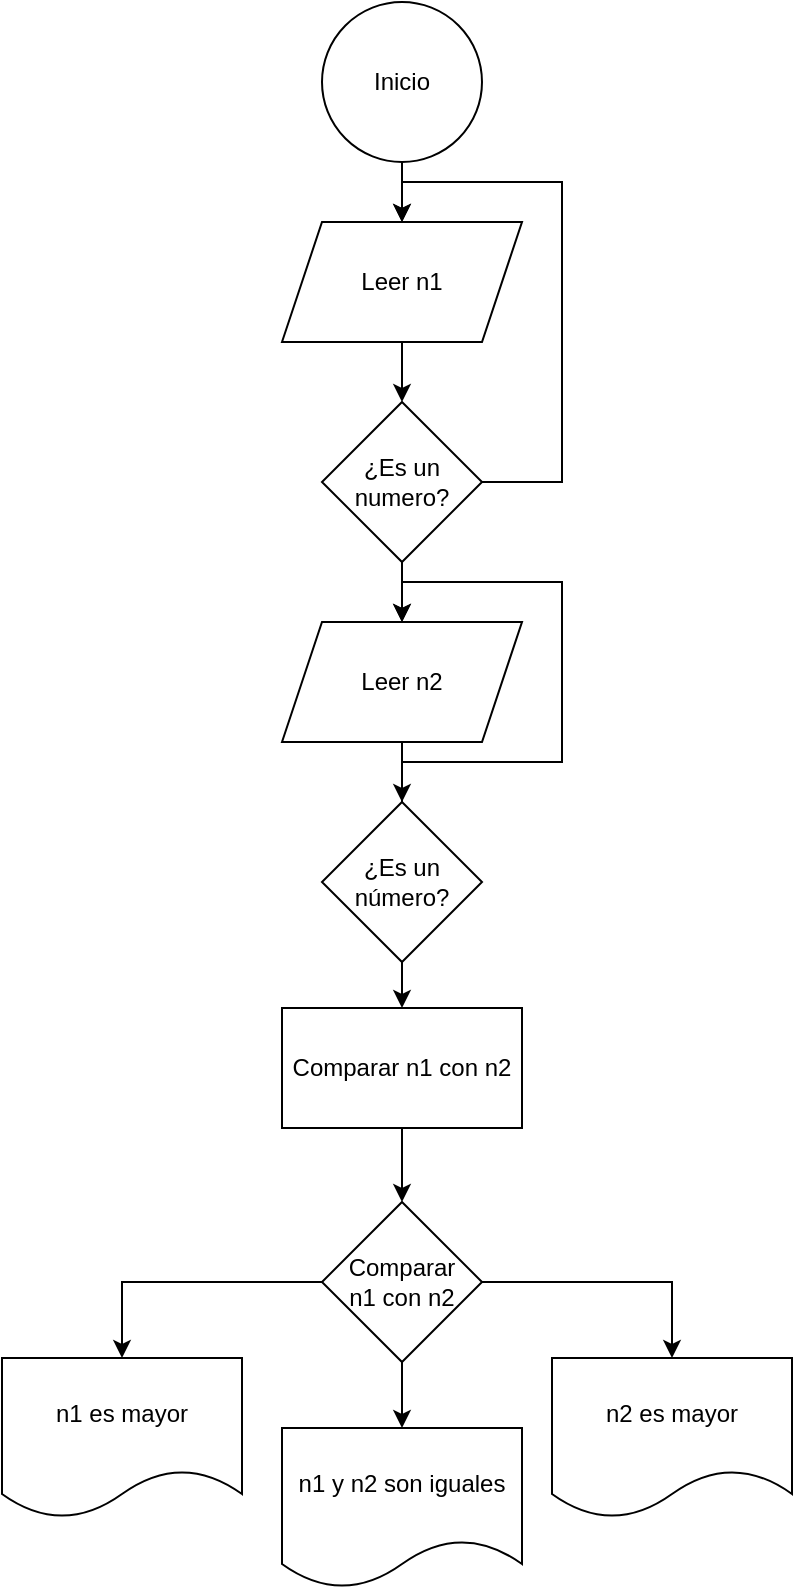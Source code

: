 <mxfile version="13.7.9" type="device"><diagram id="C5RBs43oDa-KdzZeNtuy" name="Page-1"><mxGraphModel dx="1422" dy="822" grid="1" gridSize="10" guides="1" tooltips="1" connect="1" arrows="1" fold="1" page="1" pageScale="1" pageWidth="827" pageHeight="1169" math="0" shadow="0"><root><mxCell id="WIyWlLk6GJQsqaUBKTNV-0"/><mxCell id="WIyWlLk6GJQsqaUBKTNV-1" parent="WIyWlLk6GJQsqaUBKTNV-0"/><mxCell id="AK3Ytp7SzX7Xyku6FqxR-14" style="edgeStyle=orthogonalEdgeStyle;rounded=0;orthogonalLoop=1;jettySize=auto;html=1;" edge="1" parent="WIyWlLk6GJQsqaUBKTNV-1" source="AK3Ytp7SzX7Xyku6FqxR-0" target="AK3Ytp7SzX7Xyku6FqxR-13"><mxGeometry relative="1" as="geometry"/></mxCell><mxCell id="AK3Ytp7SzX7Xyku6FqxR-0" value="Inicio" style="ellipse;whiteSpace=wrap;html=1;aspect=fixed;" vertex="1" parent="WIyWlLk6GJQsqaUBKTNV-1"><mxGeometry x="300" y="60" width="80" height="80" as="geometry"/></mxCell><mxCell id="AK3Ytp7SzX7Xyku6FqxR-7" value="" style="edgeStyle=orthogonalEdgeStyle;rounded=0;orthogonalLoop=1;jettySize=auto;html=1;entryX=0.5;entryY=0;entryDx=0;entryDy=0;" edge="1" parent="WIyWlLk6GJQsqaUBKTNV-1" source="AK3Ytp7SzX7Xyku6FqxR-3" target="AK3Ytp7SzX7Xyku6FqxR-6"><mxGeometry relative="1" as="geometry"/></mxCell><mxCell id="AK3Ytp7SzX7Xyku6FqxR-9" value="" style="edgeStyle=orthogonalEdgeStyle;rounded=0;orthogonalLoop=1;jettySize=auto;html=1;entryX=0.5;entryY=0;entryDx=0;entryDy=0;" edge="1" parent="WIyWlLk6GJQsqaUBKTNV-1" source="AK3Ytp7SzX7Xyku6FqxR-3" target="AK3Ytp7SzX7Xyku6FqxR-8"><mxGeometry relative="1" as="geometry"/></mxCell><mxCell id="AK3Ytp7SzX7Xyku6FqxR-11" value="" style="edgeStyle=orthogonalEdgeStyle;rounded=0;orthogonalLoop=1;jettySize=auto;html=1;entryX=0.5;entryY=0;entryDx=0;entryDy=0;" edge="1" parent="WIyWlLk6GJQsqaUBKTNV-1" source="AK3Ytp7SzX7Xyku6FqxR-3" target="AK3Ytp7SzX7Xyku6FqxR-10"><mxGeometry relative="1" as="geometry"><mxPoint x="340" y="845" as="targetPoint"/></mxGeometry></mxCell><mxCell id="AK3Ytp7SzX7Xyku6FqxR-3" value="Comparar&lt;br&gt;n1 con n2" style="rhombus;whiteSpace=wrap;html=1;" vertex="1" parent="WIyWlLk6GJQsqaUBKTNV-1"><mxGeometry x="300" y="660" width="80" height="80" as="geometry"/></mxCell><mxCell id="AK3Ytp7SzX7Xyku6FqxR-6" value="n2 es mayor" style="shape=document;whiteSpace=wrap;html=1;boundedLbl=1;" vertex="1" parent="WIyWlLk6GJQsqaUBKTNV-1"><mxGeometry x="415" y="738" width="120" height="80" as="geometry"/></mxCell><mxCell id="AK3Ytp7SzX7Xyku6FqxR-8" value="n1 es mayor" style="shape=document;whiteSpace=wrap;html=1;boundedLbl=1;" vertex="1" parent="WIyWlLk6GJQsqaUBKTNV-1"><mxGeometry x="140" y="738" width="120" height="80" as="geometry"/></mxCell><mxCell id="AK3Ytp7SzX7Xyku6FqxR-10" value="n1 y n2 son iguales" style="shape=document;whiteSpace=wrap;html=1;boundedLbl=1;" vertex="1" parent="WIyWlLk6GJQsqaUBKTNV-1"><mxGeometry x="280" y="773" width="120" height="80" as="geometry"/></mxCell><mxCell id="AK3Ytp7SzX7Xyku6FqxR-17" style="edgeStyle=orthogonalEdgeStyle;rounded=0;orthogonalLoop=1;jettySize=auto;html=1;exitX=0.5;exitY=1;exitDx=0;exitDy=0;" edge="1" parent="WIyWlLk6GJQsqaUBKTNV-1" source="AK3Ytp7SzX7Xyku6FqxR-13" target="AK3Ytp7SzX7Xyku6FqxR-15"><mxGeometry relative="1" as="geometry"/></mxCell><mxCell id="AK3Ytp7SzX7Xyku6FqxR-13" value="Leer n1" style="shape=parallelogram;perimeter=parallelogramPerimeter;whiteSpace=wrap;html=1;fixedSize=1;" vertex="1" parent="WIyWlLk6GJQsqaUBKTNV-1"><mxGeometry x="280" y="170" width="120" height="60" as="geometry"/></mxCell><mxCell id="AK3Ytp7SzX7Xyku6FqxR-16" style="edgeStyle=orthogonalEdgeStyle;rounded=0;orthogonalLoop=1;jettySize=auto;html=1;entryX=0.5;entryY=0;entryDx=0;entryDy=0;exitX=1;exitY=0.5;exitDx=0;exitDy=0;" edge="1" parent="WIyWlLk6GJQsqaUBKTNV-1" source="AK3Ytp7SzX7Xyku6FqxR-15" target="AK3Ytp7SzX7Xyku6FqxR-13"><mxGeometry relative="1" as="geometry"><Array as="points"><mxPoint x="420" y="300"/><mxPoint x="420" y="150"/><mxPoint x="340" y="150"/></Array></mxGeometry></mxCell><mxCell id="AK3Ytp7SzX7Xyku6FqxR-26" value="" style="edgeStyle=orthogonalEdgeStyle;rounded=0;orthogonalLoop=1;jettySize=auto;html=1;" edge="1" parent="WIyWlLk6GJQsqaUBKTNV-1" source="AK3Ytp7SzX7Xyku6FqxR-15" target="AK3Ytp7SzX7Xyku6FqxR-25"><mxGeometry relative="1" as="geometry"/></mxCell><mxCell id="AK3Ytp7SzX7Xyku6FqxR-15" value="¿Es un numero?" style="rhombus;whiteSpace=wrap;html=1;" vertex="1" parent="WIyWlLk6GJQsqaUBKTNV-1"><mxGeometry x="300" y="260" width="80" height="80" as="geometry"/></mxCell><mxCell id="AK3Ytp7SzX7Xyku6FqxR-23" style="edgeStyle=orthogonalEdgeStyle;rounded=0;orthogonalLoop=1;jettySize=auto;html=1;" edge="1" parent="WIyWlLk6GJQsqaUBKTNV-1" source="AK3Ytp7SzX7Xyku6FqxR-21" target="AK3Ytp7SzX7Xyku6FqxR-3"><mxGeometry relative="1" as="geometry"/></mxCell><mxCell id="AK3Ytp7SzX7Xyku6FqxR-21" value="Comparar n1 con n2" style="whiteSpace=wrap;html=1;" vertex="1" parent="WIyWlLk6GJQsqaUBKTNV-1"><mxGeometry x="280" y="563" width="120" height="60" as="geometry"/></mxCell><mxCell id="AK3Ytp7SzX7Xyku6FqxR-28" value="" style="edgeStyle=orthogonalEdgeStyle;rounded=0;orthogonalLoop=1;jettySize=auto;html=1;" edge="1" parent="WIyWlLk6GJQsqaUBKTNV-1" source="AK3Ytp7SzX7Xyku6FqxR-25" target="AK3Ytp7SzX7Xyku6FqxR-27"><mxGeometry relative="1" as="geometry"/></mxCell><mxCell id="AK3Ytp7SzX7Xyku6FqxR-25" value="Leer n2" style="shape=parallelogram;perimeter=parallelogramPerimeter;whiteSpace=wrap;html=1;fixedSize=1;" vertex="1" parent="WIyWlLk6GJQsqaUBKTNV-1"><mxGeometry x="280" y="370" width="120" height="60" as="geometry"/></mxCell><mxCell id="AK3Ytp7SzX7Xyku6FqxR-29" style="edgeStyle=orthogonalEdgeStyle;rounded=0;orthogonalLoop=1;jettySize=auto;html=1;entryX=0.5;entryY=0;entryDx=0;entryDy=0;" edge="1" parent="WIyWlLk6GJQsqaUBKTNV-1" source="AK3Ytp7SzX7Xyku6FqxR-27" target="AK3Ytp7SzX7Xyku6FqxR-25"><mxGeometry relative="1" as="geometry"/></mxCell><mxCell id="AK3Ytp7SzX7Xyku6FqxR-30" style="edgeStyle=orthogonalEdgeStyle;rounded=0;orthogonalLoop=1;jettySize=auto;html=1;exitX=0.5;exitY=1;exitDx=0;exitDy=0;entryX=0.5;entryY=0;entryDx=0;entryDy=0;" edge="1" parent="WIyWlLk6GJQsqaUBKTNV-1" source="AK3Ytp7SzX7Xyku6FqxR-27" target="AK3Ytp7SzX7Xyku6FqxR-21"><mxGeometry relative="1" as="geometry"/></mxCell><mxCell id="AK3Ytp7SzX7Xyku6FqxR-27" value="¿Es un número?" style="rhombus;whiteSpace=wrap;html=1;" vertex="1" parent="WIyWlLk6GJQsqaUBKTNV-1"><mxGeometry x="300" y="460" width="80" height="80" as="geometry"/></mxCell></root></mxGraphModel></diagram></mxfile>